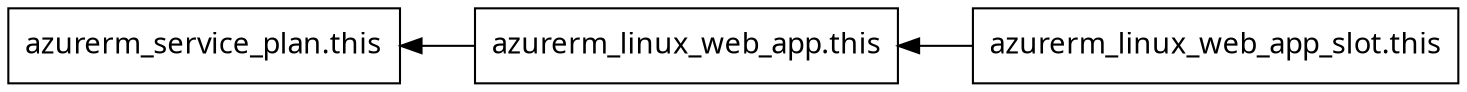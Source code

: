digraph G {
  rankdir = "RL";
  node [shape = rect, fontname = "sans-serif"];
  "azurerm_linux_web_app.this" [label="azurerm_linux_web_app.this"];
  "azurerm_linux_web_app_slot.this" [label="azurerm_linux_web_app_slot.this"];
  "azurerm_service_plan.this" [label="azurerm_service_plan.this"];
  "azurerm_linux_web_app.this" -> "azurerm_service_plan.this";
  "azurerm_linux_web_app_slot.this" -> "azurerm_linux_web_app.this";
}
